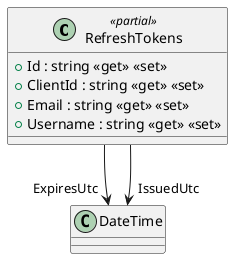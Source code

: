 @startuml
class RefreshTokens <<partial>> {
    + Id : string <<get>> <<set>>
    + ClientId : string <<get>> <<set>>
    + Email : string <<get>> <<set>>
    + Username : string <<get>> <<set>>
}
RefreshTokens --> "ExpiresUtc" DateTime
RefreshTokens --> "IssuedUtc" DateTime
@enduml
